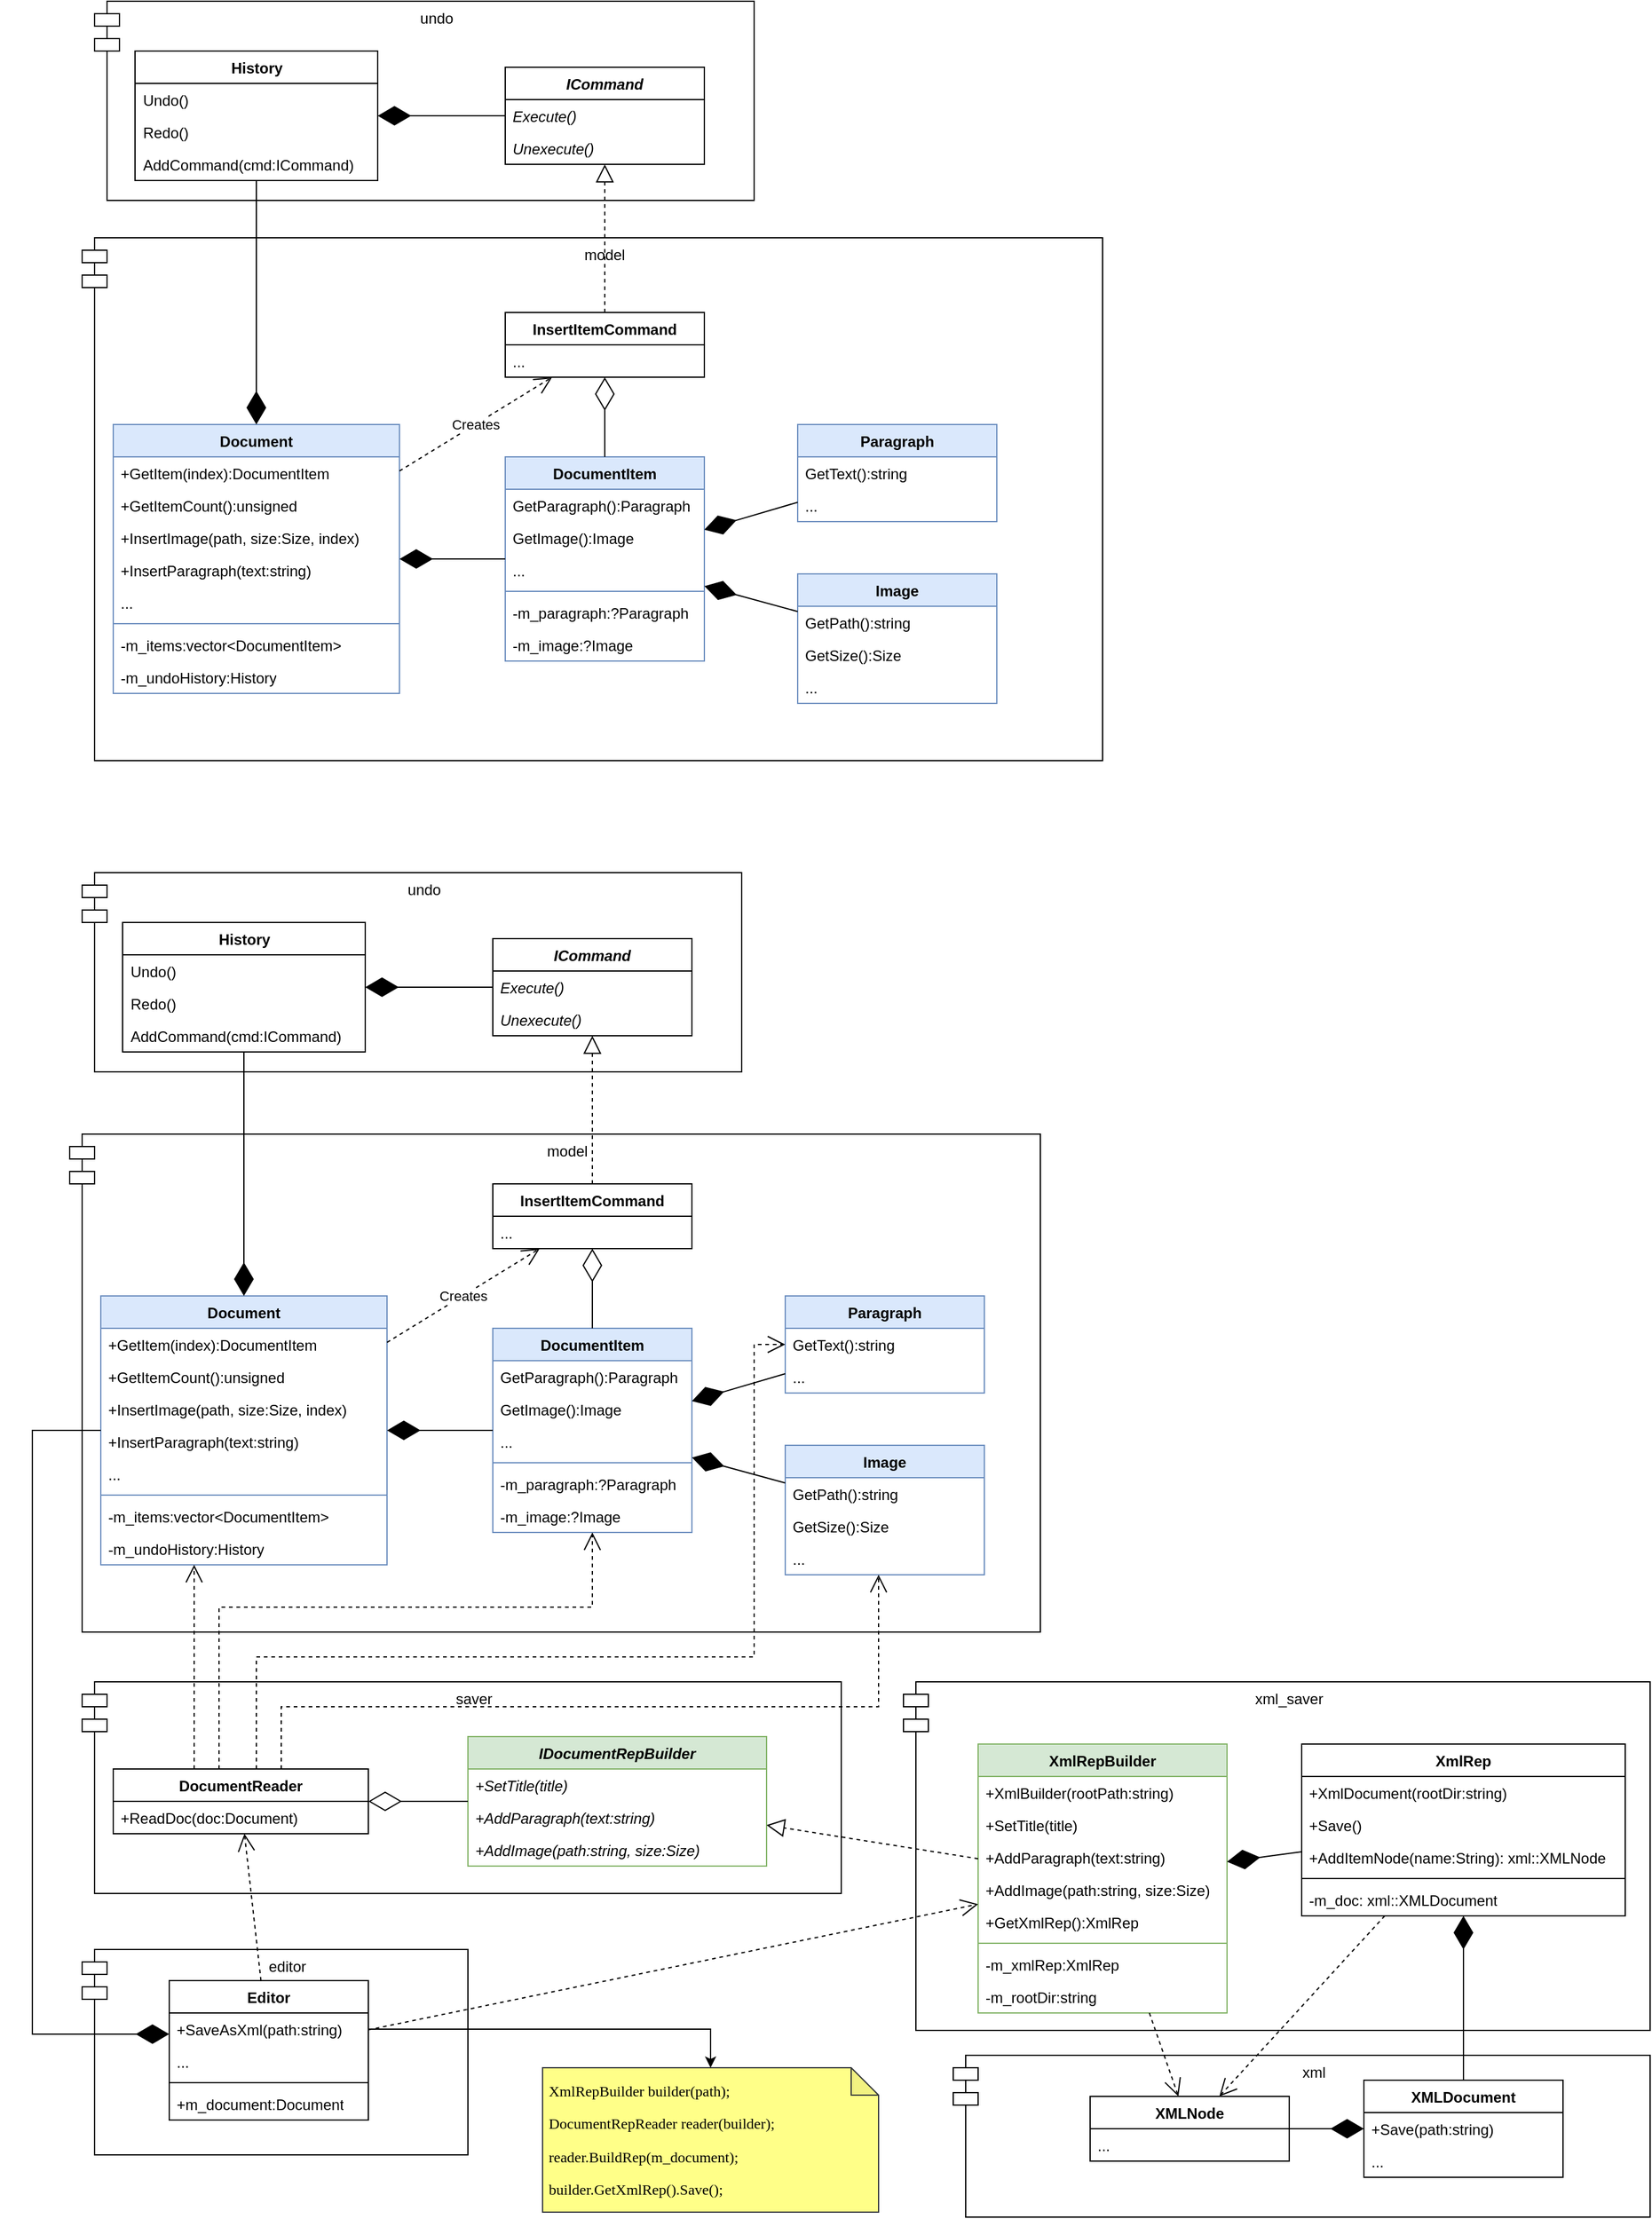 <mxfile version="25.0.2">
  <diagram name="Page-1" id="XfXvvqxpX7sDZLj7xMcD">
    <mxGraphModel dx="2049" dy="1207" grid="1" gridSize="10" guides="1" tooltips="1" connect="1" arrows="1" fold="1" page="1" pageScale="1" pageWidth="850" pageHeight="1100" math="0" shadow="0">
      <root>
        <mxCell id="0" />
        <mxCell id="1" parent="0" />
        <mxCell id="gSPHSSq20JPAaZHJLihP-152" value="editor" style="shape=module;align=left;spacingLeft=20;align=center;verticalAlign=top;whiteSpace=wrap;html=1;" vertex="1" parent="1">
          <mxGeometry x="210" y="1705" width="310" height="165" as="geometry" />
        </mxCell>
        <mxCell id="gSPHSSq20JPAaZHJLihP-114" value="saver" style="shape=module;align=left;spacingLeft=20;align=center;verticalAlign=top;whiteSpace=wrap;html=1;" vertex="1" parent="1">
          <mxGeometry x="210" y="1490" width="610" height="170" as="geometry" />
        </mxCell>
        <mxCell id="gSPHSSq20JPAaZHJLihP-42" value="undo" style="shape=module;align=left;spacingLeft=20;align=center;verticalAlign=top;whiteSpace=wrap;html=1;" vertex="1" parent="1">
          <mxGeometry x="220" y="140" width="530" height="160" as="geometry" />
        </mxCell>
        <mxCell id="gSPHSSq20JPAaZHJLihP-40" value="model" style="shape=module;align=left;spacingLeft=20;align=center;verticalAlign=top;whiteSpace=wrap;html=1;" vertex="1" parent="1">
          <mxGeometry x="210" y="330" width="820" height="420" as="geometry" />
        </mxCell>
        <mxCell id="gSPHSSq20JPAaZHJLihP-5" value="Document" style="swimlane;fontStyle=1;align=center;verticalAlign=top;childLayout=stackLayout;horizontal=1;startSize=26;horizontalStack=0;resizeParent=1;resizeParentMax=0;resizeLast=0;collapsible=1;marginBottom=0;whiteSpace=wrap;html=1;fillColor=#dae8fc;strokeColor=#6c8ebf;" vertex="1" parent="1">
          <mxGeometry x="235" y="480" width="230" height="216" as="geometry" />
        </mxCell>
        <mxCell id="gSPHSSq20JPAaZHJLihP-6" value="+GetItem(index):DocumentItem" style="text;strokeColor=none;fillColor=none;align=left;verticalAlign=top;spacingLeft=4;spacingRight=4;overflow=hidden;rotatable=0;points=[[0,0.5],[1,0.5]];portConstraint=eastwest;whiteSpace=wrap;html=1;" vertex="1" parent="gSPHSSq20JPAaZHJLihP-5">
          <mxGeometry y="26" width="230" height="26" as="geometry" />
        </mxCell>
        <mxCell id="gSPHSSq20JPAaZHJLihP-28" value="+GetItemCount():unsigned" style="text;strokeColor=none;fillColor=none;align=left;verticalAlign=top;spacingLeft=4;spacingRight=4;overflow=hidden;rotatable=0;points=[[0,0.5],[1,0.5]];portConstraint=eastwest;whiteSpace=wrap;html=1;" vertex="1" parent="gSPHSSq20JPAaZHJLihP-5">
          <mxGeometry y="52" width="230" height="26" as="geometry" />
        </mxCell>
        <mxCell id="gSPHSSq20JPAaZHJLihP-26" value="+InsertImage(path, size:Size, index)" style="text;strokeColor=none;fillColor=none;align=left;verticalAlign=top;spacingLeft=4;spacingRight=4;overflow=hidden;rotatable=0;points=[[0,0.5],[1,0.5]];portConstraint=eastwest;whiteSpace=wrap;html=1;" vertex="1" parent="gSPHSSq20JPAaZHJLihP-5">
          <mxGeometry y="78" width="230" height="26" as="geometry" />
        </mxCell>
        <mxCell id="gSPHSSq20JPAaZHJLihP-27" value="+InsertParagraph(text:string)" style="text;strokeColor=none;fillColor=none;align=left;verticalAlign=top;spacingLeft=4;spacingRight=4;overflow=hidden;rotatable=0;points=[[0,0.5],[1,0.5]];portConstraint=eastwest;whiteSpace=wrap;html=1;" vertex="1" parent="gSPHSSq20JPAaZHJLihP-5">
          <mxGeometry y="104" width="230" height="26" as="geometry" />
        </mxCell>
        <mxCell id="gSPHSSq20JPAaZHJLihP-39" value="..." style="text;strokeColor=none;fillColor=none;align=left;verticalAlign=top;spacingLeft=4;spacingRight=4;overflow=hidden;rotatable=0;points=[[0,0.5],[1,0.5]];portConstraint=eastwest;whiteSpace=wrap;html=1;" vertex="1" parent="gSPHSSq20JPAaZHJLihP-5">
          <mxGeometry y="130" width="230" height="26" as="geometry" />
        </mxCell>
        <mxCell id="gSPHSSq20JPAaZHJLihP-30" value="" style="line;strokeWidth=1;fillColor=none;align=left;verticalAlign=middle;spacingTop=-1;spacingLeft=3;spacingRight=3;rotatable=0;labelPosition=right;points=[];portConstraint=eastwest;strokeColor=inherit;" vertex="1" parent="gSPHSSq20JPAaZHJLihP-5">
          <mxGeometry y="156" width="230" height="8" as="geometry" />
        </mxCell>
        <mxCell id="gSPHSSq20JPAaZHJLihP-29" value="-m_items:vector&amp;lt;DocumentItem&amp;gt;" style="text;strokeColor=none;fillColor=none;align=left;verticalAlign=top;spacingLeft=4;spacingRight=4;overflow=hidden;rotatable=0;points=[[0,0.5],[1,0.5]];portConstraint=eastwest;whiteSpace=wrap;html=1;" vertex="1" parent="gSPHSSq20JPAaZHJLihP-5">
          <mxGeometry y="164" width="230" height="26" as="geometry" />
        </mxCell>
        <mxCell id="gSPHSSq20JPAaZHJLihP-31" value="-m_undoHistory:History" style="text;strokeColor=none;fillColor=none;align=left;verticalAlign=top;spacingLeft=4;spacingRight=4;overflow=hidden;rotatable=0;points=[[0,0.5],[1,0.5]];portConstraint=eastwest;whiteSpace=wrap;html=1;" vertex="1" parent="gSPHSSq20JPAaZHJLihP-5">
          <mxGeometry y="190" width="230" height="26" as="geometry" />
        </mxCell>
        <mxCell id="gSPHSSq20JPAaZHJLihP-9" value="DocumentItem" style="swimlane;fontStyle=1;align=center;verticalAlign=top;childLayout=stackLayout;horizontal=1;startSize=26;horizontalStack=0;resizeParent=1;resizeParentMax=0;resizeLast=0;collapsible=1;marginBottom=0;whiteSpace=wrap;html=1;fillColor=#dae8fc;strokeColor=#6c8ebf;" vertex="1" parent="1">
          <mxGeometry x="550" y="506" width="160" height="164" as="geometry" />
        </mxCell>
        <mxCell id="gSPHSSq20JPAaZHJLihP-10" value="GetParagraph():Paragraph" style="text;strokeColor=none;fillColor=none;align=left;verticalAlign=top;spacingLeft=4;spacingRight=4;overflow=hidden;rotatable=0;points=[[0,0.5],[1,0.5]];portConstraint=eastwest;whiteSpace=wrap;html=1;" vertex="1" parent="gSPHSSq20JPAaZHJLihP-9">
          <mxGeometry y="26" width="160" height="26" as="geometry" />
        </mxCell>
        <mxCell id="gSPHSSq20JPAaZHJLihP-11" value="GetImage():Image" style="text;strokeColor=none;fillColor=none;align=left;verticalAlign=top;spacingLeft=4;spacingRight=4;overflow=hidden;rotatable=0;points=[[0,0.5],[1,0.5]];portConstraint=eastwest;whiteSpace=wrap;html=1;" vertex="1" parent="gSPHSSq20JPAaZHJLihP-9">
          <mxGeometry y="52" width="160" height="26" as="geometry" />
        </mxCell>
        <mxCell id="gSPHSSq20JPAaZHJLihP-47" value="..." style="text;strokeColor=none;fillColor=none;align=left;verticalAlign=top;spacingLeft=4;spacingRight=4;overflow=hidden;rotatable=0;points=[[0,0.5],[1,0.5]];portConstraint=eastwest;whiteSpace=wrap;html=1;" vertex="1" parent="gSPHSSq20JPAaZHJLihP-9">
          <mxGeometry y="78" width="160" height="26" as="geometry" />
        </mxCell>
        <mxCell id="gSPHSSq20JPAaZHJLihP-21" value="" style="line;strokeWidth=1;fillColor=none;align=left;verticalAlign=middle;spacingTop=-1;spacingLeft=3;spacingRight=3;rotatable=0;labelPosition=right;points=[];portConstraint=eastwest;strokeColor=inherit;" vertex="1" parent="gSPHSSq20JPAaZHJLihP-9">
          <mxGeometry y="104" width="160" height="8" as="geometry" />
        </mxCell>
        <mxCell id="gSPHSSq20JPAaZHJLihP-19" value="-m_paragraph:?Paragraph" style="text;strokeColor=none;fillColor=none;align=left;verticalAlign=top;spacingLeft=4;spacingRight=4;overflow=hidden;rotatable=0;points=[[0,0.5],[1,0.5]];portConstraint=eastwest;whiteSpace=wrap;html=1;" vertex="1" parent="gSPHSSq20JPAaZHJLihP-9">
          <mxGeometry y="112" width="160" height="26" as="geometry" />
        </mxCell>
        <mxCell id="gSPHSSq20JPAaZHJLihP-20" value="-m_image:?Image" style="text;strokeColor=none;fillColor=none;align=left;verticalAlign=top;spacingLeft=4;spacingRight=4;overflow=hidden;rotatable=0;points=[[0,0.5],[1,0.5]];portConstraint=eastwest;whiteSpace=wrap;html=1;" vertex="1" parent="gSPHSSq20JPAaZHJLihP-9">
          <mxGeometry y="138" width="160" height="26" as="geometry" />
        </mxCell>
        <mxCell id="gSPHSSq20JPAaZHJLihP-12" value="Paragraph" style="swimlane;fontStyle=1;align=center;verticalAlign=top;childLayout=stackLayout;horizontal=1;startSize=26;horizontalStack=0;resizeParent=1;resizeParentMax=0;resizeLast=0;collapsible=1;marginBottom=0;whiteSpace=wrap;html=1;fillColor=#dae8fc;strokeColor=#6c8ebf;" vertex="1" parent="1">
          <mxGeometry x="785" y="480" width="160" height="78" as="geometry" />
        </mxCell>
        <mxCell id="gSPHSSq20JPAaZHJLihP-13" value="GetText():string" style="text;strokeColor=none;fillColor=none;align=left;verticalAlign=top;spacingLeft=4;spacingRight=4;overflow=hidden;rotatable=0;points=[[0,0.5],[1,0.5]];portConstraint=eastwest;whiteSpace=wrap;html=1;" vertex="1" parent="gSPHSSq20JPAaZHJLihP-12">
          <mxGeometry y="26" width="160" height="26" as="geometry" />
        </mxCell>
        <mxCell id="gSPHSSq20JPAaZHJLihP-48" value="..." style="text;strokeColor=none;fillColor=none;align=left;verticalAlign=top;spacingLeft=4;spacingRight=4;overflow=hidden;rotatable=0;points=[[0,0.5],[1,0.5]];portConstraint=eastwest;whiteSpace=wrap;html=1;" vertex="1" parent="gSPHSSq20JPAaZHJLihP-12">
          <mxGeometry y="52" width="160" height="26" as="geometry" />
        </mxCell>
        <mxCell id="gSPHSSq20JPAaZHJLihP-15" value="Image" style="swimlane;fontStyle=1;align=center;verticalAlign=top;childLayout=stackLayout;horizontal=1;startSize=26;horizontalStack=0;resizeParent=1;resizeParentMax=0;resizeLast=0;collapsible=1;marginBottom=0;whiteSpace=wrap;html=1;fillColor=#dae8fc;strokeColor=#6c8ebf;" vertex="1" parent="1">
          <mxGeometry x="785" y="600" width="160" height="104" as="geometry" />
        </mxCell>
        <mxCell id="gSPHSSq20JPAaZHJLihP-16" value="GetPath():string" style="text;strokeColor=none;fillColor=none;align=left;verticalAlign=top;spacingLeft=4;spacingRight=4;overflow=hidden;rotatable=0;points=[[0,0.5],[1,0.5]];portConstraint=eastwest;whiteSpace=wrap;html=1;" vertex="1" parent="gSPHSSq20JPAaZHJLihP-15">
          <mxGeometry y="26" width="160" height="26" as="geometry" />
        </mxCell>
        <mxCell id="gSPHSSq20JPAaZHJLihP-17" value="GetSize():Size" style="text;strokeColor=none;fillColor=none;align=left;verticalAlign=top;spacingLeft=4;spacingRight=4;overflow=hidden;rotatable=0;points=[[0,0.5],[1,0.5]];portConstraint=eastwest;whiteSpace=wrap;html=1;" vertex="1" parent="gSPHSSq20JPAaZHJLihP-15">
          <mxGeometry y="52" width="160" height="26" as="geometry" />
        </mxCell>
        <mxCell id="gSPHSSq20JPAaZHJLihP-49" value="..." style="text;strokeColor=none;fillColor=none;align=left;verticalAlign=top;spacingLeft=4;spacingRight=4;overflow=hidden;rotatable=0;points=[[0,0.5],[1,0.5]];portConstraint=eastwest;whiteSpace=wrap;html=1;" vertex="1" parent="gSPHSSq20JPAaZHJLihP-15">
          <mxGeometry y="78" width="160" height="26" as="geometry" />
        </mxCell>
        <mxCell id="gSPHSSq20JPAaZHJLihP-18" value="" style="endArrow=diamondThin;endFill=1;endSize=24;html=1;rounded=0;" edge="1" parent="1" source="gSPHSSq20JPAaZHJLihP-9" target="gSPHSSq20JPAaZHJLihP-5">
          <mxGeometry width="160" relative="1" as="geometry">
            <mxPoint x="295" y="650" as="sourcePoint" />
            <mxPoint x="455" y="650" as="targetPoint" />
          </mxGeometry>
        </mxCell>
        <mxCell id="gSPHSSq20JPAaZHJLihP-24" value="" style="endArrow=diamondThin;endFill=1;endSize=24;html=1;rounded=0;" edge="1" parent="1" source="gSPHSSq20JPAaZHJLihP-12" target="gSPHSSq20JPAaZHJLihP-9">
          <mxGeometry width="160" relative="1" as="geometry">
            <mxPoint x="615" y="740" as="sourcePoint" />
            <mxPoint x="775" y="740" as="targetPoint" />
          </mxGeometry>
        </mxCell>
        <mxCell id="gSPHSSq20JPAaZHJLihP-25" value="" style="endArrow=diamondThin;endFill=1;endSize=24;html=1;rounded=0;" edge="1" parent="1" source="gSPHSSq20JPAaZHJLihP-15" target="gSPHSSq20JPAaZHJLihP-9">
          <mxGeometry width="160" relative="1" as="geometry">
            <mxPoint x="615" y="740" as="sourcePoint" />
            <mxPoint x="775" y="740" as="targetPoint" />
          </mxGeometry>
        </mxCell>
        <mxCell id="gSPHSSq20JPAaZHJLihP-33" value="History" style="swimlane;fontStyle=1;align=center;verticalAlign=top;childLayout=stackLayout;horizontal=1;startSize=26;horizontalStack=0;resizeParent=1;resizeParentMax=0;resizeLast=0;collapsible=1;marginBottom=0;whiteSpace=wrap;html=1;" vertex="1" parent="1">
          <mxGeometry x="252.5" y="180" width="195" height="104" as="geometry" />
        </mxCell>
        <mxCell id="gSPHSSq20JPAaZHJLihP-34" value="Undo()" style="text;strokeColor=none;fillColor=none;align=left;verticalAlign=top;spacingLeft=4;spacingRight=4;overflow=hidden;rotatable=0;points=[[0,0.5],[1,0.5]];portConstraint=eastwest;whiteSpace=wrap;html=1;" vertex="1" parent="gSPHSSq20JPAaZHJLihP-33">
          <mxGeometry y="26" width="195" height="26" as="geometry" />
        </mxCell>
        <mxCell id="gSPHSSq20JPAaZHJLihP-37" value="Redo()" style="text;strokeColor=none;fillColor=none;align=left;verticalAlign=top;spacingLeft=4;spacingRight=4;overflow=hidden;rotatable=0;points=[[0,0.5],[1,0.5]];portConstraint=eastwest;whiteSpace=wrap;html=1;" vertex="1" parent="gSPHSSq20JPAaZHJLihP-33">
          <mxGeometry y="52" width="195" height="26" as="geometry" />
        </mxCell>
        <mxCell id="gSPHSSq20JPAaZHJLihP-46" value="AddCommand(cmd:ICommand)" style="text;strokeColor=none;fillColor=none;align=left;verticalAlign=top;spacingLeft=4;spacingRight=4;overflow=hidden;rotatable=0;points=[[0,0.5],[1,0.5]];portConstraint=eastwest;whiteSpace=wrap;html=1;" vertex="1" parent="gSPHSSq20JPAaZHJLihP-33">
          <mxGeometry y="78" width="195" height="26" as="geometry" />
        </mxCell>
        <mxCell id="gSPHSSq20JPAaZHJLihP-41" value="" style="endArrow=diamondThin;endFill=1;endSize=24;html=1;rounded=0;" edge="1" parent="1" source="gSPHSSq20JPAaZHJLihP-33" target="gSPHSSq20JPAaZHJLihP-5">
          <mxGeometry width="160" relative="1" as="geometry">
            <mxPoint x="120" y="270" as="sourcePoint" />
            <mxPoint x="280" y="270" as="targetPoint" />
          </mxGeometry>
        </mxCell>
        <mxCell id="gSPHSSq20JPAaZHJLihP-43" value="ICommand" style="swimlane;fontStyle=3;align=center;verticalAlign=top;childLayout=stackLayout;horizontal=1;startSize=26;horizontalStack=0;resizeParent=1;resizeParentMax=0;resizeLast=0;collapsible=1;marginBottom=0;whiteSpace=wrap;html=1;" vertex="1" parent="1">
          <mxGeometry x="550" y="193" width="160" height="78" as="geometry" />
        </mxCell>
        <mxCell id="gSPHSSq20JPAaZHJLihP-44" value="&lt;i&gt;Execute()&lt;/i&gt;" style="text;strokeColor=none;fillColor=none;align=left;verticalAlign=top;spacingLeft=4;spacingRight=4;overflow=hidden;rotatable=0;points=[[0,0.5],[1,0.5]];portConstraint=eastwest;whiteSpace=wrap;html=1;" vertex="1" parent="gSPHSSq20JPAaZHJLihP-43">
          <mxGeometry y="26" width="160" height="26" as="geometry" />
        </mxCell>
        <mxCell id="gSPHSSq20JPAaZHJLihP-45" value="&lt;i&gt;Unexecute()&lt;/i&gt;" style="text;strokeColor=none;fillColor=none;align=left;verticalAlign=top;spacingLeft=4;spacingRight=4;overflow=hidden;rotatable=0;points=[[0,0.5],[1,0.5]];portConstraint=eastwest;whiteSpace=wrap;html=1;" vertex="1" parent="gSPHSSq20JPAaZHJLihP-43">
          <mxGeometry y="52" width="160" height="26" as="geometry" />
        </mxCell>
        <mxCell id="gSPHSSq20JPAaZHJLihP-50" value="" style="endArrow=diamondThin;endFill=1;endSize=24;html=1;rounded=0;" edge="1" parent="1" source="gSPHSSq20JPAaZHJLihP-43" target="gSPHSSq20JPAaZHJLihP-33">
          <mxGeometry width="160" relative="1" as="geometry">
            <mxPoint x="850" y="210" as="sourcePoint" />
            <mxPoint x="1010" y="210" as="targetPoint" />
          </mxGeometry>
        </mxCell>
        <mxCell id="gSPHSSq20JPAaZHJLihP-51" value="InsertItemCommand" style="swimlane;fontStyle=1;align=center;verticalAlign=top;childLayout=stackLayout;horizontal=1;startSize=26;horizontalStack=0;resizeParent=1;resizeParentMax=0;resizeLast=0;collapsible=1;marginBottom=0;whiteSpace=wrap;html=1;" vertex="1" parent="1">
          <mxGeometry x="550" y="390" width="160" height="52" as="geometry" />
        </mxCell>
        <mxCell id="gSPHSSq20JPAaZHJLihP-52" value="..." style="text;strokeColor=none;fillColor=none;align=left;verticalAlign=top;spacingLeft=4;spacingRight=4;overflow=hidden;rotatable=0;points=[[0,0.5],[1,0.5]];portConstraint=eastwest;whiteSpace=wrap;html=1;" vertex="1" parent="gSPHSSq20JPAaZHJLihP-51">
          <mxGeometry y="26" width="160" height="26" as="geometry" />
        </mxCell>
        <mxCell id="gSPHSSq20JPAaZHJLihP-55" value="" style="endArrow=block;dashed=1;endFill=0;endSize=12;html=1;rounded=0;" edge="1" parent="1" source="gSPHSSq20JPAaZHJLihP-51" target="gSPHSSq20JPAaZHJLihP-43">
          <mxGeometry width="160" relative="1" as="geometry">
            <mxPoint x="770" y="280" as="sourcePoint" />
            <mxPoint x="930" y="280" as="targetPoint" />
          </mxGeometry>
        </mxCell>
        <mxCell id="gSPHSSq20JPAaZHJLihP-56" value="Creates" style="endArrow=open;endSize=12;dashed=1;html=1;rounded=0;" edge="1" parent="1" source="gSPHSSq20JPAaZHJLihP-5" target="gSPHSSq20JPAaZHJLihP-51">
          <mxGeometry width="160" relative="1" as="geometry">
            <mxPoint x="20" y="390" as="sourcePoint" />
            <mxPoint x="180" y="390" as="targetPoint" />
          </mxGeometry>
        </mxCell>
        <mxCell id="gSPHSSq20JPAaZHJLihP-57" value="" style="endArrow=diamondThin;endFill=0;endSize=24;html=1;rounded=0;" edge="1" parent="1" source="gSPHSSq20JPAaZHJLihP-9" target="gSPHSSq20JPAaZHJLihP-51">
          <mxGeometry width="160" relative="1" as="geometry">
            <mxPoint x="840" y="250" as="sourcePoint" />
            <mxPoint x="1000" y="250" as="targetPoint" />
          </mxGeometry>
        </mxCell>
        <mxCell id="gSPHSSq20JPAaZHJLihP-58" value="undo" style="shape=module;align=left;spacingLeft=20;align=center;verticalAlign=top;whiteSpace=wrap;html=1;" vertex="1" parent="1">
          <mxGeometry x="210" y="840" width="530" height="160" as="geometry" />
        </mxCell>
        <mxCell id="gSPHSSq20JPAaZHJLihP-59" value="model" style="shape=module;align=left;spacingLeft=20;align=center;verticalAlign=top;whiteSpace=wrap;html=1;" vertex="1" parent="1">
          <mxGeometry x="200" y="1050" width="780" height="400" as="geometry" />
        </mxCell>
        <mxCell id="gSPHSSq20JPAaZHJLihP-60" value="Document" style="swimlane;fontStyle=1;align=center;verticalAlign=top;childLayout=stackLayout;horizontal=1;startSize=26;horizontalStack=0;resizeParent=1;resizeParentMax=0;resizeLast=0;collapsible=1;marginBottom=0;whiteSpace=wrap;html=1;fillColor=#dae8fc;strokeColor=#6c8ebf;" vertex="1" parent="1">
          <mxGeometry x="225" y="1180" width="230" height="216" as="geometry" />
        </mxCell>
        <mxCell id="gSPHSSq20JPAaZHJLihP-61" value="+GetItem(index):DocumentItem" style="text;strokeColor=none;fillColor=none;align=left;verticalAlign=top;spacingLeft=4;spacingRight=4;overflow=hidden;rotatable=0;points=[[0,0.5],[1,0.5]];portConstraint=eastwest;whiteSpace=wrap;html=1;" vertex="1" parent="gSPHSSq20JPAaZHJLihP-60">
          <mxGeometry y="26" width="230" height="26" as="geometry" />
        </mxCell>
        <mxCell id="gSPHSSq20JPAaZHJLihP-62" value="+GetItemCount():unsigned" style="text;strokeColor=none;fillColor=none;align=left;verticalAlign=top;spacingLeft=4;spacingRight=4;overflow=hidden;rotatable=0;points=[[0,0.5],[1,0.5]];portConstraint=eastwest;whiteSpace=wrap;html=1;" vertex="1" parent="gSPHSSq20JPAaZHJLihP-60">
          <mxGeometry y="52" width="230" height="26" as="geometry" />
        </mxCell>
        <mxCell id="gSPHSSq20JPAaZHJLihP-63" value="+InsertImage(path, size:Size, index)" style="text;strokeColor=none;fillColor=none;align=left;verticalAlign=top;spacingLeft=4;spacingRight=4;overflow=hidden;rotatable=0;points=[[0,0.5],[1,0.5]];portConstraint=eastwest;whiteSpace=wrap;html=1;" vertex="1" parent="gSPHSSq20JPAaZHJLihP-60">
          <mxGeometry y="78" width="230" height="26" as="geometry" />
        </mxCell>
        <mxCell id="gSPHSSq20JPAaZHJLihP-64" value="+InsertParagraph(text:string)" style="text;strokeColor=none;fillColor=none;align=left;verticalAlign=top;spacingLeft=4;spacingRight=4;overflow=hidden;rotatable=0;points=[[0,0.5],[1,0.5]];portConstraint=eastwest;whiteSpace=wrap;html=1;" vertex="1" parent="gSPHSSq20JPAaZHJLihP-60">
          <mxGeometry y="104" width="230" height="26" as="geometry" />
        </mxCell>
        <mxCell id="gSPHSSq20JPAaZHJLihP-65" value="..." style="text;strokeColor=none;fillColor=none;align=left;verticalAlign=top;spacingLeft=4;spacingRight=4;overflow=hidden;rotatable=0;points=[[0,0.5],[1,0.5]];portConstraint=eastwest;whiteSpace=wrap;html=1;" vertex="1" parent="gSPHSSq20JPAaZHJLihP-60">
          <mxGeometry y="130" width="230" height="26" as="geometry" />
        </mxCell>
        <mxCell id="gSPHSSq20JPAaZHJLihP-66" value="" style="line;strokeWidth=1;fillColor=none;align=left;verticalAlign=middle;spacingTop=-1;spacingLeft=3;spacingRight=3;rotatable=0;labelPosition=right;points=[];portConstraint=eastwest;strokeColor=inherit;" vertex="1" parent="gSPHSSq20JPAaZHJLihP-60">
          <mxGeometry y="156" width="230" height="8" as="geometry" />
        </mxCell>
        <mxCell id="gSPHSSq20JPAaZHJLihP-67" value="-m_items:vector&amp;lt;DocumentItem&amp;gt;" style="text;strokeColor=none;fillColor=none;align=left;verticalAlign=top;spacingLeft=4;spacingRight=4;overflow=hidden;rotatable=0;points=[[0,0.5],[1,0.5]];portConstraint=eastwest;whiteSpace=wrap;html=1;" vertex="1" parent="gSPHSSq20JPAaZHJLihP-60">
          <mxGeometry y="164" width="230" height="26" as="geometry" />
        </mxCell>
        <mxCell id="gSPHSSq20JPAaZHJLihP-68" value="-m_undoHistory:History" style="text;strokeColor=none;fillColor=none;align=left;verticalAlign=top;spacingLeft=4;spacingRight=4;overflow=hidden;rotatable=0;points=[[0,0.5],[1,0.5]];portConstraint=eastwest;whiteSpace=wrap;html=1;" vertex="1" parent="gSPHSSq20JPAaZHJLihP-60">
          <mxGeometry y="190" width="230" height="26" as="geometry" />
        </mxCell>
        <mxCell id="gSPHSSq20JPAaZHJLihP-69" value="DocumentItem" style="swimlane;fontStyle=1;align=center;verticalAlign=top;childLayout=stackLayout;horizontal=1;startSize=26;horizontalStack=0;resizeParent=1;resizeParentMax=0;resizeLast=0;collapsible=1;marginBottom=0;whiteSpace=wrap;html=1;fillColor=#dae8fc;strokeColor=#6c8ebf;" vertex="1" parent="1">
          <mxGeometry x="540" y="1206" width="160" height="164" as="geometry" />
        </mxCell>
        <mxCell id="gSPHSSq20JPAaZHJLihP-70" value="GetParagraph():Paragraph" style="text;strokeColor=none;fillColor=none;align=left;verticalAlign=top;spacingLeft=4;spacingRight=4;overflow=hidden;rotatable=0;points=[[0,0.5],[1,0.5]];portConstraint=eastwest;whiteSpace=wrap;html=1;" vertex="1" parent="gSPHSSq20JPAaZHJLihP-69">
          <mxGeometry y="26" width="160" height="26" as="geometry" />
        </mxCell>
        <mxCell id="gSPHSSq20JPAaZHJLihP-71" value="GetImage():Image" style="text;strokeColor=none;fillColor=none;align=left;verticalAlign=top;spacingLeft=4;spacingRight=4;overflow=hidden;rotatable=0;points=[[0,0.5],[1,0.5]];portConstraint=eastwest;whiteSpace=wrap;html=1;" vertex="1" parent="gSPHSSq20JPAaZHJLihP-69">
          <mxGeometry y="52" width="160" height="26" as="geometry" />
        </mxCell>
        <mxCell id="gSPHSSq20JPAaZHJLihP-72" value="..." style="text;strokeColor=none;fillColor=none;align=left;verticalAlign=top;spacingLeft=4;spacingRight=4;overflow=hidden;rotatable=0;points=[[0,0.5],[1,0.5]];portConstraint=eastwest;whiteSpace=wrap;html=1;" vertex="1" parent="gSPHSSq20JPAaZHJLihP-69">
          <mxGeometry y="78" width="160" height="26" as="geometry" />
        </mxCell>
        <mxCell id="gSPHSSq20JPAaZHJLihP-73" value="" style="line;strokeWidth=1;fillColor=none;align=left;verticalAlign=middle;spacingTop=-1;spacingLeft=3;spacingRight=3;rotatable=0;labelPosition=right;points=[];portConstraint=eastwest;strokeColor=inherit;" vertex="1" parent="gSPHSSq20JPAaZHJLihP-69">
          <mxGeometry y="104" width="160" height="8" as="geometry" />
        </mxCell>
        <mxCell id="gSPHSSq20JPAaZHJLihP-74" value="-m_paragraph:?Paragraph" style="text;strokeColor=none;fillColor=none;align=left;verticalAlign=top;spacingLeft=4;spacingRight=4;overflow=hidden;rotatable=0;points=[[0,0.5],[1,0.5]];portConstraint=eastwest;whiteSpace=wrap;html=1;" vertex="1" parent="gSPHSSq20JPAaZHJLihP-69">
          <mxGeometry y="112" width="160" height="26" as="geometry" />
        </mxCell>
        <mxCell id="gSPHSSq20JPAaZHJLihP-75" value="-m_image:?Image" style="text;strokeColor=none;fillColor=none;align=left;verticalAlign=top;spacingLeft=4;spacingRight=4;overflow=hidden;rotatable=0;points=[[0,0.5],[1,0.5]];portConstraint=eastwest;whiteSpace=wrap;html=1;" vertex="1" parent="gSPHSSq20JPAaZHJLihP-69">
          <mxGeometry y="138" width="160" height="26" as="geometry" />
        </mxCell>
        <mxCell id="gSPHSSq20JPAaZHJLihP-76" value="Paragraph" style="swimlane;fontStyle=1;align=center;verticalAlign=top;childLayout=stackLayout;horizontal=1;startSize=26;horizontalStack=0;resizeParent=1;resizeParentMax=0;resizeLast=0;collapsible=1;marginBottom=0;whiteSpace=wrap;html=1;fillColor=#dae8fc;strokeColor=#6c8ebf;" vertex="1" parent="1">
          <mxGeometry x="775" y="1180" width="160" height="78" as="geometry" />
        </mxCell>
        <mxCell id="gSPHSSq20JPAaZHJLihP-77" value="GetText():string" style="text;strokeColor=none;fillColor=none;align=left;verticalAlign=top;spacingLeft=4;spacingRight=4;overflow=hidden;rotatable=0;points=[[0,0.5],[1,0.5]];portConstraint=eastwest;whiteSpace=wrap;html=1;" vertex="1" parent="gSPHSSq20JPAaZHJLihP-76">
          <mxGeometry y="26" width="160" height="26" as="geometry" />
        </mxCell>
        <mxCell id="gSPHSSq20JPAaZHJLihP-78" value="..." style="text;strokeColor=none;fillColor=none;align=left;verticalAlign=top;spacingLeft=4;spacingRight=4;overflow=hidden;rotatable=0;points=[[0,0.5],[1,0.5]];portConstraint=eastwest;whiteSpace=wrap;html=1;" vertex="1" parent="gSPHSSq20JPAaZHJLihP-76">
          <mxGeometry y="52" width="160" height="26" as="geometry" />
        </mxCell>
        <mxCell id="gSPHSSq20JPAaZHJLihP-79" value="Image" style="swimlane;fontStyle=1;align=center;verticalAlign=top;childLayout=stackLayout;horizontal=1;startSize=26;horizontalStack=0;resizeParent=1;resizeParentMax=0;resizeLast=0;collapsible=1;marginBottom=0;whiteSpace=wrap;html=1;fillColor=#dae8fc;strokeColor=#6c8ebf;" vertex="1" parent="1">
          <mxGeometry x="775" y="1300" width="160" height="104" as="geometry" />
        </mxCell>
        <mxCell id="gSPHSSq20JPAaZHJLihP-80" value="GetPath():string" style="text;strokeColor=none;fillColor=none;align=left;verticalAlign=top;spacingLeft=4;spacingRight=4;overflow=hidden;rotatable=0;points=[[0,0.5],[1,0.5]];portConstraint=eastwest;whiteSpace=wrap;html=1;" vertex="1" parent="gSPHSSq20JPAaZHJLihP-79">
          <mxGeometry y="26" width="160" height="26" as="geometry" />
        </mxCell>
        <mxCell id="gSPHSSq20JPAaZHJLihP-81" value="GetSize():Size" style="text;strokeColor=none;fillColor=none;align=left;verticalAlign=top;spacingLeft=4;spacingRight=4;overflow=hidden;rotatable=0;points=[[0,0.5],[1,0.5]];portConstraint=eastwest;whiteSpace=wrap;html=1;" vertex="1" parent="gSPHSSq20JPAaZHJLihP-79">
          <mxGeometry y="52" width="160" height="26" as="geometry" />
        </mxCell>
        <mxCell id="gSPHSSq20JPAaZHJLihP-82" value="..." style="text;strokeColor=none;fillColor=none;align=left;verticalAlign=top;spacingLeft=4;spacingRight=4;overflow=hidden;rotatable=0;points=[[0,0.5],[1,0.5]];portConstraint=eastwest;whiteSpace=wrap;html=1;" vertex="1" parent="gSPHSSq20JPAaZHJLihP-79">
          <mxGeometry y="78" width="160" height="26" as="geometry" />
        </mxCell>
        <mxCell id="gSPHSSq20JPAaZHJLihP-83" value="" style="endArrow=diamondThin;endFill=1;endSize=24;html=1;rounded=0;" edge="1" source="gSPHSSq20JPAaZHJLihP-69" target="gSPHSSq20JPAaZHJLihP-60" parent="1">
          <mxGeometry width="160" relative="1" as="geometry">
            <mxPoint x="285" y="1350" as="sourcePoint" />
            <mxPoint x="445" y="1350" as="targetPoint" />
          </mxGeometry>
        </mxCell>
        <mxCell id="gSPHSSq20JPAaZHJLihP-84" value="" style="endArrow=diamondThin;endFill=1;endSize=24;html=1;rounded=0;" edge="1" source="gSPHSSq20JPAaZHJLihP-76" target="gSPHSSq20JPAaZHJLihP-69" parent="1">
          <mxGeometry width="160" relative="1" as="geometry">
            <mxPoint x="605" y="1440" as="sourcePoint" />
            <mxPoint x="765" y="1440" as="targetPoint" />
          </mxGeometry>
        </mxCell>
        <mxCell id="gSPHSSq20JPAaZHJLihP-85" value="" style="endArrow=diamondThin;endFill=1;endSize=24;html=1;rounded=0;" edge="1" source="gSPHSSq20JPAaZHJLihP-79" target="gSPHSSq20JPAaZHJLihP-69" parent="1">
          <mxGeometry width="160" relative="1" as="geometry">
            <mxPoint x="605" y="1440" as="sourcePoint" />
            <mxPoint x="765" y="1440" as="targetPoint" />
          </mxGeometry>
        </mxCell>
        <mxCell id="gSPHSSq20JPAaZHJLihP-86" value="History" style="swimlane;fontStyle=1;align=center;verticalAlign=top;childLayout=stackLayout;horizontal=1;startSize=26;horizontalStack=0;resizeParent=1;resizeParentMax=0;resizeLast=0;collapsible=1;marginBottom=0;whiteSpace=wrap;html=1;" vertex="1" parent="1">
          <mxGeometry x="242.5" y="880" width="195" height="104" as="geometry" />
        </mxCell>
        <mxCell id="gSPHSSq20JPAaZHJLihP-87" value="Undo()" style="text;strokeColor=none;fillColor=none;align=left;verticalAlign=top;spacingLeft=4;spacingRight=4;overflow=hidden;rotatable=0;points=[[0,0.5],[1,0.5]];portConstraint=eastwest;whiteSpace=wrap;html=1;" vertex="1" parent="gSPHSSq20JPAaZHJLihP-86">
          <mxGeometry y="26" width="195" height="26" as="geometry" />
        </mxCell>
        <mxCell id="gSPHSSq20JPAaZHJLihP-88" value="Redo()" style="text;strokeColor=none;fillColor=none;align=left;verticalAlign=top;spacingLeft=4;spacingRight=4;overflow=hidden;rotatable=0;points=[[0,0.5],[1,0.5]];portConstraint=eastwest;whiteSpace=wrap;html=1;" vertex="1" parent="gSPHSSq20JPAaZHJLihP-86">
          <mxGeometry y="52" width="195" height="26" as="geometry" />
        </mxCell>
        <mxCell id="gSPHSSq20JPAaZHJLihP-89" value="AddCommand(cmd:ICommand)" style="text;strokeColor=none;fillColor=none;align=left;verticalAlign=top;spacingLeft=4;spacingRight=4;overflow=hidden;rotatable=0;points=[[0,0.5],[1,0.5]];portConstraint=eastwest;whiteSpace=wrap;html=1;" vertex="1" parent="gSPHSSq20JPAaZHJLihP-86">
          <mxGeometry y="78" width="195" height="26" as="geometry" />
        </mxCell>
        <mxCell id="gSPHSSq20JPAaZHJLihP-90" value="" style="endArrow=diamondThin;endFill=1;endSize=24;html=1;rounded=0;" edge="1" source="gSPHSSq20JPAaZHJLihP-86" target="gSPHSSq20JPAaZHJLihP-60" parent="1">
          <mxGeometry width="160" relative="1" as="geometry">
            <mxPoint x="110" y="970" as="sourcePoint" />
            <mxPoint x="270" y="970" as="targetPoint" />
          </mxGeometry>
        </mxCell>
        <mxCell id="gSPHSSq20JPAaZHJLihP-91" value="ICommand" style="swimlane;fontStyle=3;align=center;verticalAlign=top;childLayout=stackLayout;horizontal=1;startSize=26;horizontalStack=0;resizeParent=1;resizeParentMax=0;resizeLast=0;collapsible=1;marginBottom=0;whiteSpace=wrap;html=1;" vertex="1" parent="1">
          <mxGeometry x="540" y="893" width="160" height="78" as="geometry" />
        </mxCell>
        <mxCell id="gSPHSSq20JPAaZHJLihP-92" value="&lt;i&gt;Execute()&lt;/i&gt;" style="text;strokeColor=none;fillColor=none;align=left;verticalAlign=top;spacingLeft=4;spacingRight=4;overflow=hidden;rotatable=0;points=[[0,0.5],[1,0.5]];portConstraint=eastwest;whiteSpace=wrap;html=1;" vertex="1" parent="gSPHSSq20JPAaZHJLihP-91">
          <mxGeometry y="26" width="160" height="26" as="geometry" />
        </mxCell>
        <mxCell id="gSPHSSq20JPAaZHJLihP-93" value="&lt;i&gt;Unexecute()&lt;/i&gt;" style="text;strokeColor=none;fillColor=none;align=left;verticalAlign=top;spacingLeft=4;spacingRight=4;overflow=hidden;rotatable=0;points=[[0,0.5],[1,0.5]];portConstraint=eastwest;whiteSpace=wrap;html=1;" vertex="1" parent="gSPHSSq20JPAaZHJLihP-91">
          <mxGeometry y="52" width="160" height="26" as="geometry" />
        </mxCell>
        <mxCell id="gSPHSSq20JPAaZHJLihP-94" value="" style="endArrow=diamondThin;endFill=1;endSize=24;html=1;rounded=0;" edge="1" source="gSPHSSq20JPAaZHJLihP-91" target="gSPHSSq20JPAaZHJLihP-86" parent="1">
          <mxGeometry width="160" relative="1" as="geometry">
            <mxPoint x="840" y="910" as="sourcePoint" />
            <mxPoint x="1000" y="910" as="targetPoint" />
          </mxGeometry>
        </mxCell>
        <mxCell id="gSPHSSq20JPAaZHJLihP-95" value="InsertItemCommand" style="swimlane;fontStyle=1;align=center;verticalAlign=top;childLayout=stackLayout;horizontal=1;startSize=26;horizontalStack=0;resizeParent=1;resizeParentMax=0;resizeLast=0;collapsible=1;marginBottom=0;whiteSpace=wrap;html=1;" vertex="1" parent="1">
          <mxGeometry x="540" y="1090" width="160" height="52" as="geometry" />
        </mxCell>
        <mxCell id="gSPHSSq20JPAaZHJLihP-96" value="..." style="text;strokeColor=none;fillColor=none;align=left;verticalAlign=top;spacingLeft=4;spacingRight=4;overflow=hidden;rotatable=0;points=[[0,0.5],[1,0.5]];portConstraint=eastwest;whiteSpace=wrap;html=1;" vertex="1" parent="gSPHSSq20JPAaZHJLihP-95">
          <mxGeometry y="26" width="160" height="26" as="geometry" />
        </mxCell>
        <mxCell id="gSPHSSq20JPAaZHJLihP-97" value="" style="endArrow=block;dashed=1;endFill=0;endSize=12;html=1;rounded=0;" edge="1" source="gSPHSSq20JPAaZHJLihP-95" target="gSPHSSq20JPAaZHJLihP-91" parent="1">
          <mxGeometry width="160" relative="1" as="geometry">
            <mxPoint x="760" y="980" as="sourcePoint" />
            <mxPoint x="920" y="980" as="targetPoint" />
          </mxGeometry>
        </mxCell>
        <mxCell id="gSPHSSq20JPAaZHJLihP-98" value="Creates" style="endArrow=open;endSize=12;dashed=1;html=1;rounded=0;" edge="1" source="gSPHSSq20JPAaZHJLihP-60" target="gSPHSSq20JPAaZHJLihP-95" parent="1">
          <mxGeometry width="160" relative="1" as="geometry">
            <mxPoint x="10" y="1090" as="sourcePoint" />
            <mxPoint x="170" y="1090" as="targetPoint" />
          </mxGeometry>
        </mxCell>
        <mxCell id="gSPHSSq20JPAaZHJLihP-99" value="" style="endArrow=diamondThin;endFill=0;endSize=24;html=1;rounded=0;" edge="1" source="gSPHSSq20JPAaZHJLihP-69" target="gSPHSSq20JPAaZHJLihP-95" parent="1">
          <mxGeometry width="160" relative="1" as="geometry">
            <mxPoint x="830" y="950" as="sourcePoint" />
            <mxPoint x="990" y="950" as="targetPoint" />
          </mxGeometry>
        </mxCell>
        <mxCell id="gSPHSSq20JPAaZHJLihP-100" value="DocumentReader" style="swimlane;fontStyle=1;align=center;verticalAlign=top;childLayout=stackLayout;horizontal=1;startSize=26;horizontalStack=0;resizeParent=1;resizeParentMax=0;resizeLast=0;collapsible=1;marginBottom=0;whiteSpace=wrap;html=1;" vertex="1" parent="1">
          <mxGeometry x="235" y="1560" width="205" height="52" as="geometry" />
        </mxCell>
        <mxCell id="gSPHSSq20JPAaZHJLihP-107" value="+ReadDoc(doc:Document)" style="text;strokeColor=none;fillColor=none;align=left;verticalAlign=top;spacingLeft=4;spacingRight=4;overflow=hidden;rotatable=0;points=[[0,0.5],[1,0.5]];portConstraint=eastwest;whiteSpace=wrap;html=1;" vertex="1" parent="gSPHSSq20JPAaZHJLihP-100">
          <mxGeometry y="26" width="205" height="26" as="geometry" />
        </mxCell>
        <mxCell id="gSPHSSq20JPAaZHJLihP-104" value="IDocumentRepBuilder" style="swimlane;fontStyle=3;align=center;verticalAlign=top;childLayout=stackLayout;horizontal=1;startSize=26;horizontalStack=0;resizeParent=1;resizeParentMax=0;resizeLast=0;collapsible=1;marginBottom=0;whiteSpace=wrap;html=1;fillColor=#d5e8d4;strokeColor=#82b366;" vertex="1" parent="1">
          <mxGeometry x="520" y="1534" width="240" height="104" as="geometry" />
        </mxCell>
        <mxCell id="gSPHSSq20JPAaZHJLihP-108" value="+SetTitle(title)" style="text;strokeColor=none;fillColor=none;align=left;verticalAlign=top;spacingLeft=4;spacingRight=4;overflow=hidden;rotatable=0;points=[[0,0.5],[1,0.5]];portConstraint=eastwest;whiteSpace=wrap;html=1;fontStyle=2" vertex="1" parent="gSPHSSq20JPAaZHJLihP-104">
          <mxGeometry y="26" width="240" height="26" as="geometry" />
        </mxCell>
        <mxCell id="gSPHSSq20JPAaZHJLihP-109" value="+AddParagraph(text:string)" style="text;strokeColor=none;fillColor=none;align=left;verticalAlign=top;spacingLeft=4;spacingRight=4;overflow=hidden;rotatable=0;points=[[0,0.5],[1,0.5]];portConstraint=eastwest;whiteSpace=wrap;html=1;fontStyle=2" vertex="1" parent="gSPHSSq20JPAaZHJLihP-104">
          <mxGeometry y="52" width="240" height="26" as="geometry" />
        </mxCell>
        <mxCell id="gSPHSSq20JPAaZHJLihP-110" value="+AddImage(path:string, size:Size)" style="text;strokeColor=none;fillColor=none;align=left;verticalAlign=top;spacingLeft=4;spacingRight=4;overflow=hidden;rotatable=0;points=[[0,0.5],[1,0.5]];portConstraint=eastwest;whiteSpace=wrap;html=1;fontStyle=2" vertex="1" parent="gSPHSSq20JPAaZHJLihP-104">
          <mxGeometry y="78" width="240" height="26" as="geometry" />
        </mxCell>
        <mxCell id="gSPHSSq20JPAaZHJLihP-105" value="" style="endArrow=diamondThin;endFill=0;endSize=24;html=1;rounded=0;" edge="1" parent="1" source="gSPHSSq20JPAaZHJLihP-104" target="gSPHSSq20JPAaZHJLihP-100">
          <mxGeometry width="160" relative="1" as="geometry">
            <mxPoint x="400" y="1700" as="sourcePoint" />
            <mxPoint x="560" y="1700" as="targetPoint" />
          </mxGeometry>
        </mxCell>
        <mxCell id="gSPHSSq20JPAaZHJLihP-106" value="" style="endArrow=open;endSize=12;dashed=1;html=1;rounded=0;edgeStyle=orthogonalEdgeStyle;" edge="1" parent="1" source="gSPHSSq20JPAaZHJLihP-100" target="gSPHSSq20JPAaZHJLihP-60">
          <mxGeometry width="160" relative="1" as="geometry">
            <mxPoint x="200" y="1500" as="sourcePoint" />
            <mxPoint x="360" y="1500" as="targetPoint" />
            <Array as="points">
              <mxPoint x="300" y="1440" />
              <mxPoint x="300" y="1440" />
            </Array>
          </mxGeometry>
        </mxCell>
        <mxCell id="gSPHSSq20JPAaZHJLihP-111" value="" style="endArrow=open;endSize=12;dashed=1;html=1;rounded=0;edgeStyle=orthogonalEdgeStyle;" edge="1" parent="1" source="gSPHSSq20JPAaZHJLihP-100" target="gSPHSSq20JPAaZHJLihP-69">
          <mxGeometry width="160" relative="1" as="geometry">
            <mxPoint x="200" y="1500" as="sourcePoint" />
            <mxPoint x="360" y="1500" as="targetPoint" />
            <Array as="points">
              <mxPoint x="320" y="1430" />
              <mxPoint x="620" y="1430" />
            </Array>
          </mxGeometry>
        </mxCell>
        <mxCell id="gSPHSSq20JPAaZHJLihP-112" value="" style="endArrow=open;endSize=12;dashed=1;html=1;rounded=0;edgeStyle=orthogonalEdgeStyle;" edge="1" parent="1" source="gSPHSSq20JPAaZHJLihP-100" target="gSPHSSq20JPAaZHJLihP-79">
          <mxGeometry x="-0.001" width="160" relative="1" as="geometry">
            <mxPoint x="200" y="1500" as="sourcePoint" />
            <mxPoint x="360" y="1500" as="targetPoint" />
            <Array as="points">
              <mxPoint x="370" y="1510" />
              <mxPoint x="850" y="1510" />
            </Array>
            <mxPoint as="offset" />
          </mxGeometry>
        </mxCell>
        <mxCell id="gSPHSSq20JPAaZHJLihP-113" value="" style="endArrow=open;endSize=12;dashed=1;html=1;rounded=0;edgeStyle=orthogonalEdgeStyle;" edge="1" parent="1" source="gSPHSSq20JPAaZHJLihP-100" target="gSPHSSq20JPAaZHJLihP-76">
          <mxGeometry width="160" relative="1" as="geometry">
            <mxPoint x="200" y="1500" as="sourcePoint" />
            <mxPoint x="360" y="1500" as="targetPoint" />
            <Array as="points">
              <mxPoint x="350" y="1470" />
              <mxPoint x="750" y="1470" />
              <mxPoint x="750" y="1219" />
            </Array>
          </mxGeometry>
        </mxCell>
        <mxCell id="gSPHSSq20JPAaZHJLihP-115" value="xml_saver" style="shape=module;align=left;spacingLeft=20;align=center;verticalAlign=top;whiteSpace=wrap;html=1;" vertex="1" parent="1">
          <mxGeometry x="870" y="1490" width="600" height="280" as="geometry" />
        </mxCell>
        <mxCell id="gSPHSSq20JPAaZHJLihP-116" value="XmlRepBuilder" style="swimlane;fontStyle=1;align=center;verticalAlign=top;childLayout=stackLayout;horizontal=1;startSize=26;horizontalStack=0;resizeParent=1;resizeParentMax=0;resizeLast=0;collapsible=1;marginBottom=0;whiteSpace=wrap;html=1;fillColor=#d5e8d4;strokeColor=#82b366;" vertex="1" parent="1">
          <mxGeometry x="930" y="1540" width="200" height="216" as="geometry" />
        </mxCell>
        <mxCell id="gSPHSSq20JPAaZHJLihP-117" value="+XmlBuilder(rootPath:string)" style="text;strokeColor=none;fillColor=none;align=left;verticalAlign=top;spacingLeft=4;spacingRight=4;overflow=hidden;rotatable=0;points=[[0,0.5],[1,0.5]];portConstraint=eastwest;whiteSpace=wrap;html=1;" vertex="1" parent="gSPHSSq20JPAaZHJLihP-116">
          <mxGeometry y="26" width="200" height="26" as="geometry" />
        </mxCell>
        <mxCell id="gSPHSSq20JPAaZHJLihP-120" value="+SetTitle(title)" style="text;strokeColor=none;fillColor=none;align=left;verticalAlign=top;spacingLeft=4;spacingRight=4;overflow=hidden;rotatable=0;points=[[0,0.5],[1,0.5]];portConstraint=eastwest;whiteSpace=wrap;html=1;fontStyle=0" vertex="1" parent="gSPHSSq20JPAaZHJLihP-116">
          <mxGeometry y="52" width="200" height="26" as="geometry" />
        </mxCell>
        <mxCell id="gSPHSSq20JPAaZHJLihP-121" value="+AddParagraph(text:string)" style="text;strokeColor=none;fillColor=none;align=left;verticalAlign=top;spacingLeft=4;spacingRight=4;overflow=hidden;rotatable=0;points=[[0,0.5],[1,0.5]];portConstraint=eastwest;whiteSpace=wrap;html=1;fontStyle=0" vertex="1" parent="gSPHSSq20JPAaZHJLihP-116">
          <mxGeometry y="78" width="200" height="26" as="geometry" />
        </mxCell>
        <mxCell id="gSPHSSq20JPAaZHJLihP-122" value="+AddImage(path:string, size:Size)" style="text;strokeColor=none;fillColor=none;align=left;verticalAlign=top;spacingLeft=4;spacingRight=4;overflow=hidden;rotatable=0;points=[[0,0.5],[1,0.5]];portConstraint=eastwest;whiteSpace=wrap;html=1;fontStyle=0" vertex="1" parent="gSPHSSq20JPAaZHJLihP-116">
          <mxGeometry y="104" width="200" height="26" as="geometry" />
        </mxCell>
        <mxCell id="gSPHSSq20JPAaZHJLihP-147" value="+GetXmlRep():XmlRep" style="text;strokeColor=none;fillColor=none;align=left;verticalAlign=top;spacingLeft=4;spacingRight=4;overflow=hidden;rotatable=0;points=[[0,0.5],[1,0.5]];portConstraint=eastwest;whiteSpace=wrap;html=1;" vertex="1" parent="gSPHSSq20JPAaZHJLihP-116">
          <mxGeometry y="130" width="200" height="26" as="geometry" />
        </mxCell>
        <mxCell id="gSPHSSq20JPAaZHJLihP-118" value="" style="line;strokeWidth=1;fillColor=none;align=left;verticalAlign=middle;spacingTop=-1;spacingLeft=3;spacingRight=3;rotatable=0;labelPosition=right;points=[];portConstraint=eastwest;strokeColor=inherit;" vertex="1" parent="gSPHSSq20JPAaZHJLihP-116">
          <mxGeometry y="156" width="200" height="8" as="geometry" />
        </mxCell>
        <mxCell id="gSPHSSq20JPAaZHJLihP-119" value="-m_xmlRep:XmlRep" style="text;strokeColor=none;fillColor=none;align=left;verticalAlign=top;spacingLeft=4;spacingRight=4;overflow=hidden;rotatable=0;points=[[0,0.5],[1,0.5]];portConstraint=eastwest;whiteSpace=wrap;html=1;" vertex="1" parent="gSPHSSq20JPAaZHJLihP-116">
          <mxGeometry y="164" width="200" height="26" as="geometry" />
        </mxCell>
        <mxCell id="gSPHSSq20JPAaZHJLihP-133" value="-m_rootDir:string" style="text;strokeColor=none;fillColor=none;align=left;verticalAlign=top;spacingLeft=4;spacingRight=4;overflow=hidden;rotatable=0;points=[[0,0.5],[1,0.5]];portConstraint=eastwest;whiteSpace=wrap;html=1;" vertex="1" parent="gSPHSSq20JPAaZHJLihP-116">
          <mxGeometry y="190" width="200" height="26" as="geometry" />
        </mxCell>
        <mxCell id="gSPHSSq20JPAaZHJLihP-123" value="" style="endArrow=block;dashed=1;endFill=0;endSize=12;html=1;rounded=0;" edge="1" parent="1" source="gSPHSSq20JPAaZHJLihP-116" target="gSPHSSq20JPAaZHJLihP-104">
          <mxGeometry width="160" relative="1" as="geometry">
            <mxPoint x="250" y="1760" as="sourcePoint" />
            <mxPoint x="410" y="1760" as="targetPoint" />
          </mxGeometry>
        </mxCell>
        <mxCell id="gSPHSSq20JPAaZHJLihP-124" value="XmlRep" style="swimlane;fontStyle=1;align=center;verticalAlign=top;childLayout=stackLayout;horizontal=1;startSize=26;horizontalStack=0;resizeParent=1;resizeParentMax=0;resizeLast=0;collapsible=1;marginBottom=0;whiteSpace=wrap;html=1;" vertex="1" parent="1">
          <mxGeometry x="1190" y="1540" width="260" height="138" as="geometry" />
        </mxCell>
        <mxCell id="gSPHSSq20JPAaZHJLihP-125" value="+XmlDocument(rootDir:string)" style="text;strokeColor=none;fillColor=none;align=left;verticalAlign=top;spacingLeft=4;spacingRight=4;overflow=hidden;rotatable=0;points=[[0,0.5],[1,0.5]];portConstraint=eastwest;whiteSpace=wrap;html=1;" vertex="1" parent="gSPHSSq20JPAaZHJLihP-124">
          <mxGeometry y="26" width="260" height="26" as="geometry" />
        </mxCell>
        <mxCell id="gSPHSSq20JPAaZHJLihP-131" value="+Save()" style="text;strokeColor=none;fillColor=none;align=left;verticalAlign=top;spacingLeft=4;spacingRight=4;overflow=hidden;rotatable=0;points=[[0,0.5],[1,0.5]];portConstraint=eastwest;whiteSpace=wrap;html=1;" vertex="1" parent="gSPHSSq20JPAaZHJLihP-124">
          <mxGeometry y="52" width="260" height="26" as="geometry" />
        </mxCell>
        <mxCell id="gSPHSSq20JPAaZHJLihP-132" value="+AddItemNode(name:String): xml::XMLNode" style="text;strokeColor=none;fillColor=none;align=left;verticalAlign=top;spacingLeft=4;spacingRight=4;overflow=hidden;rotatable=0;points=[[0,0.5],[1,0.5]];portConstraint=eastwest;whiteSpace=wrap;html=1;" vertex="1" parent="gSPHSSq20JPAaZHJLihP-124">
          <mxGeometry y="78" width="260" height="26" as="geometry" />
        </mxCell>
        <mxCell id="gSPHSSq20JPAaZHJLihP-126" value="" style="line;strokeWidth=1;fillColor=none;align=left;verticalAlign=middle;spacingTop=-1;spacingLeft=3;spacingRight=3;rotatable=0;labelPosition=right;points=[];portConstraint=eastwest;strokeColor=inherit;" vertex="1" parent="gSPHSSq20JPAaZHJLihP-124">
          <mxGeometry y="104" width="260" height="8" as="geometry" />
        </mxCell>
        <mxCell id="gSPHSSq20JPAaZHJLihP-130" value="-m_doc: xml::XMLDocument" style="text;strokeColor=none;fillColor=none;align=left;verticalAlign=top;spacingLeft=4;spacingRight=4;overflow=hidden;rotatable=0;points=[[0,0.5],[1,0.5]];portConstraint=eastwest;whiteSpace=wrap;html=1;" vertex="1" parent="gSPHSSq20JPAaZHJLihP-124">
          <mxGeometry y="112" width="260" height="26" as="geometry" />
        </mxCell>
        <mxCell id="gSPHSSq20JPAaZHJLihP-129" value="" style="endArrow=diamondThin;endFill=1;endSize=24;html=1;rounded=0;" edge="1" parent="1" source="gSPHSSq20JPAaZHJLihP-124" target="gSPHSSq20JPAaZHJLihP-116">
          <mxGeometry width="160" relative="1" as="geometry">
            <mxPoint x="890" y="1850" as="sourcePoint" />
            <mxPoint x="1050" y="1850" as="targetPoint" />
          </mxGeometry>
        </mxCell>
        <mxCell id="gSPHSSq20JPAaZHJLihP-134" value="xml" style="shape=module;align=left;spacingLeft=20;align=center;verticalAlign=top;whiteSpace=wrap;html=1;" vertex="1" parent="1">
          <mxGeometry x="910" y="1790" width="560" height="130" as="geometry" />
        </mxCell>
        <mxCell id="gSPHSSq20JPAaZHJLihP-135" value="XMLDocument" style="swimlane;fontStyle=1;align=center;verticalAlign=top;childLayout=stackLayout;horizontal=1;startSize=26;horizontalStack=0;resizeParent=1;resizeParentMax=0;resizeLast=0;collapsible=1;marginBottom=0;whiteSpace=wrap;html=1;" vertex="1" parent="1">
          <mxGeometry x="1240" y="1810" width="160" height="78" as="geometry" />
        </mxCell>
        <mxCell id="gSPHSSq20JPAaZHJLihP-145" value="+Save(path:string)" style="text;strokeColor=none;fillColor=none;align=left;verticalAlign=top;spacingLeft=4;spacingRight=4;overflow=hidden;rotatable=0;points=[[0,0.5],[1,0.5]];portConstraint=eastwest;whiteSpace=wrap;html=1;" vertex="1" parent="gSPHSSq20JPAaZHJLihP-135">
          <mxGeometry y="26" width="160" height="26" as="geometry" />
        </mxCell>
        <mxCell id="gSPHSSq20JPAaZHJLihP-139" value="..." style="text;strokeColor=none;fillColor=none;align=left;verticalAlign=top;spacingLeft=4;spacingRight=4;overflow=hidden;rotatable=0;points=[[0,0.5],[1,0.5]];portConstraint=eastwest;whiteSpace=wrap;html=1;" vertex="1" parent="gSPHSSq20JPAaZHJLihP-135">
          <mxGeometry y="52" width="160" height="26" as="geometry" />
        </mxCell>
        <mxCell id="gSPHSSq20JPAaZHJLihP-140" value="XMLNode" style="swimlane;fontStyle=1;align=center;verticalAlign=top;childLayout=stackLayout;horizontal=1;startSize=26;horizontalStack=0;resizeParent=1;resizeParentMax=0;resizeLast=0;collapsible=1;marginBottom=0;whiteSpace=wrap;html=1;" vertex="1" parent="1">
          <mxGeometry x="1020" y="1823" width="160" height="52" as="geometry" />
        </mxCell>
        <mxCell id="gSPHSSq20JPAaZHJLihP-141" value="..." style="text;strokeColor=none;fillColor=none;align=left;verticalAlign=top;spacingLeft=4;spacingRight=4;overflow=hidden;rotatable=0;points=[[0,0.5],[1,0.5]];portConstraint=eastwest;whiteSpace=wrap;html=1;" vertex="1" parent="gSPHSSq20JPAaZHJLihP-140">
          <mxGeometry y="26" width="160" height="26" as="geometry" />
        </mxCell>
        <mxCell id="gSPHSSq20JPAaZHJLihP-142" value="" style="endArrow=diamondThin;endFill=1;endSize=24;html=1;rounded=0;" edge="1" parent="1" source="gSPHSSq20JPAaZHJLihP-135" target="gSPHSSq20JPAaZHJLihP-124">
          <mxGeometry width="160" relative="1" as="geometry">
            <mxPoint x="1220" y="1900" as="sourcePoint" />
            <mxPoint x="1380" y="1900" as="targetPoint" />
          </mxGeometry>
        </mxCell>
        <mxCell id="gSPHSSq20JPAaZHJLihP-143" value="" style="endArrow=open;endSize=12;dashed=1;html=1;rounded=0;" edge="1" parent="1" source="gSPHSSq20JPAaZHJLihP-124" target="gSPHSSq20JPAaZHJLihP-140">
          <mxGeometry width="160" relative="1" as="geometry">
            <mxPoint x="1500" y="1850" as="sourcePoint" />
            <mxPoint x="1660" y="1850" as="targetPoint" />
          </mxGeometry>
        </mxCell>
        <mxCell id="gSPHSSq20JPAaZHJLihP-144" value="" style="endArrow=open;endSize=12;dashed=1;html=1;rounded=0;" edge="1" parent="1" source="gSPHSSq20JPAaZHJLihP-116" target="gSPHSSq20JPAaZHJLihP-140">
          <mxGeometry width="160" relative="1" as="geometry">
            <mxPoint x="1500" y="1850" as="sourcePoint" />
            <mxPoint x="1660" y="1850" as="targetPoint" />
          </mxGeometry>
        </mxCell>
        <mxCell id="gSPHSSq20JPAaZHJLihP-146" value="" style="endArrow=diamondThin;endFill=1;endSize=24;html=1;rounded=0;" edge="1" parent="1" source="gSPHSSq20JPAaZHJLihP-140" target="gSPHSSq20JPAaZHJLihP-135">
          <mxGeometry width="160" relative="1" as="geometry">
            <mxPoint x="910" y="2068" as="sourcePoint" />
            <mxPoint x="1070" y="2068" as="targetPoint" />
          </mxGeometry>
        </mxCell>
        <mxCell id="gSPHSSq20JPAaZHJLihP-153" value="Editor" style="swimlane;fontStyle=1;align=center;verticalAlign=top;childLayout=stackLayout;horizontal=1;startSize=26;horizontalStack=0;resizeParent=1;resizeParentMax=0;resizeLast=0;collapsible=1;marginBottom=0;whiteSpace=wrap;html=1;" vertex="1" parent="1">
          <mxGeometry x="280" y="1730" width="160" height="112" as="geometry" />
        </mxCell>
        <mxCell id="gSPHSSq20JPAaZHJLihP-154" value="+SaveAsXml(path:string)" style="text;strokeColor=none;fillColor=none;align=left;verticalAlign=top;spacingLeft=4;spacingRight=4;overflow=hidden;rotatable=0;points=[[0,0.5],[1,0.5]];portConstraint=eastwest;whiteSpace=wrap;html=1;" vertex="1" parent="gSPHSSq20JPAaZHJLihP-153">
          <mxGeometry y="26" width="160" height="26" as="geometry" />
        </mxCell>
        <mxCell id="gSPHSSq20JPAaZHJLihP-161" value="..." style="text;strokeColor=none;fillColor=none;align=left;verticalAlign=top;spacingLeft=4;spacingRight=4;overflow=hidden;rotatable=0;points=[[0,0.5],[1,0.5]];portConstraint=eastwest;whiteSpace=wrap;html=1;" vertex="1" parent="gSPHSSq20JPAaZHJLihP-153">
          <mxGeometry y="52" width="160" height="26" as="geometry" />
        </mxCell>
        <mxCell id="gSPHSSq20JPAaZHJLihP-155" value="" style="line;strokeWidth=1;fillColor=none;align=left;verticalAlign=middle;spacingTop=-1;spacingLeft=3;spacingRight=3;rotatable=0;labelPosition=right;points=[];portConstraint=eastwest;strokeColor=inherit;" vertex="1" parent="gSPHSSq20JPAaZHJLihP-153">
          <mxGeometry y="78" width="160" height="8" as="geometry" />
        </mxCell>
        <mxCell id="gSPHSSq20JPAaZHJLihP-156" value="+m_document:Document" style="text;strokeColor=none;fillColor=none;align=left;verticalAlign=top;spacingLeft=4;spacingRight=4;overflow=hidden;rotatable=0;points=[[0,0.5],[1,0.5]];portConstraint=eastwest;whiteSpace=wrap;html=1;" vertex="1" parent="gSPHSSq20JPAaZHJLihP-153">
          <mxGeometry y="86" width="160" height="26" as="geometry" />
        </mxCell>
        <mxCell id="gSPHSSq20JPAaZHJLihP-158" value="" style="endArrow=diamondThin;endFill=1;endSize=24;html=1;rounded=0;edgeStyle=orthogonalEdgeStyle;" edge="1" parent="1" source="gSPHSSq20JPAaZHJLihP-60" target="gSPHSSq20JPAaZHJLihP-153">
          <mxGeometry width="160" relative="1" as="geometry">
            <mxPoint x="60" y="1850" as="sourcePoint" />
            <mxPoint x="220" y="1850" as="targetPoint" />
            <Array as="points">
              <mxPoint x="170" y="1288" />
              <mxPoint x="170" y="1773" />
            </Array>
          </mxGeometry>
        </mxCell>
        <mxCell id="gSPHSSq20JPAaZHJLihP-159" value="" style="endArrow=open;endSize=12;dashed=1;html=1;rounded=0;" edge="1" parent="1" source="gSPHSSq20JPAaZHJLihP-153" target="gSPHSSq20JPAaZHJLihP-100">
          <mxGeometry width="160" relative="1" as="geometry">
            <mxPoint x="400" y="2040" as="sourcePoint" />
            <mxPoint x="560" y="2040" as="targetPoint" />
          </mxGeometry>
        </mxCell>
        <mxCell id="gSPHSSq20JPAaZHJLihP-160" value="" style="endArrow=open;endSize=12;dashed=1;html=1;rounded=0;" edge="1" parent="1" source="gSPHSSq20JPAaZHJLihP-153" target="gSPHSSq20JPAaZHJLihP-116">
          <mxGeometry width="160" relative="1" as="geometry">
            <mxPoint x="400" y="2040" as="sourcePoint" />
            <mxPoint x="560" y="2040" as="targetPoint" />
          </mxGeometry>
        </mxCell>
        <mxCell id="gSPHSSq20JPAaZHJLihP-162" value="&lt;pre&gt;&lt;font face=&quot;Lucida Console&quot;&gt;XmlRepBuilder builder(path);&lt;/font&gt;&lt;/pre&gt;&lt;pre&gt;&lt;font face=&quot;Lucida Console&quot;&gt;DocumentRepReader reader(builder);&lt;/font&gt;&lt;/pre&gt;&lt;pre&gt;&lt;font face=&quot;Lucida Console&quot;&gt;reader.BuildRep(m_document);&lt;/font&gt;&lt;/pre&gt;&lt;pre&gt;&lt;font face=&quot;Lucida Console&quot;&gt;builder.GetXmlRep().Save();&lt;/font&gt;&lt;/pre&gt;" style="shape=note;whiteSpace=wrap;html=1;backgroundOutline=1;darkOpacity=0.05;align=left;fillColor=#ffff88;strokeColor=#36393d;spacingLeft=3;size=22;" vertex="1" parent="1">
          <mxGeometry x="580" y="1800" width="270" height="116" as="geometry" />
        </mxCell>
        <mxCell id="gSPHSSq20JPAaZHJLihP-163" style="edgeStyle=orthogonalEdgeStyle;rounded=0;orthogonalLoop=1;jettySize=auto;html=1;" edge="1" parent="1" source="gSPHSSq20JPAaZHJLihP-154" target="gSPHSSq20JPAaZHJLihP-162">
          <mxGeometry relative="1" as="geometry" />
        </mxCell>
      </root>
    </mxGraphModel>
  </diagram>
</mxfile>
